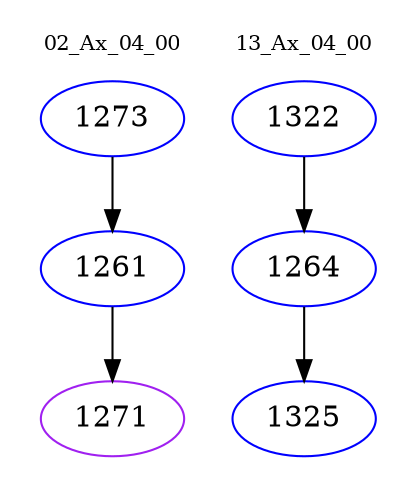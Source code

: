 digraph{
subgraph cluster_0 {
color = white
label = "02_Ax_04_00";
fontsize=10;
T0_1273 [label="1273", color="blue"]
T0_1273 -> T0_1261 [color="black"]
T0_1261 [label="1261", color="blue"]
T0_1261 -> T0_1271 [color="black"]
T0_1271 [label="1271", color="purple"]
}
subgraph cluster_1 {
color = white
label = "13_Ax_04_00";
fontsize=10;
T1_1322 [label="1322", color="blue"]
T1_1322 -> T1_1264 [color="black"]
T1_1264 [label="1264", color="blue"]
T1_1264 -> T1_1325 [color="black"]
T1_1325 [label="1325", color="blue"]
}
}
